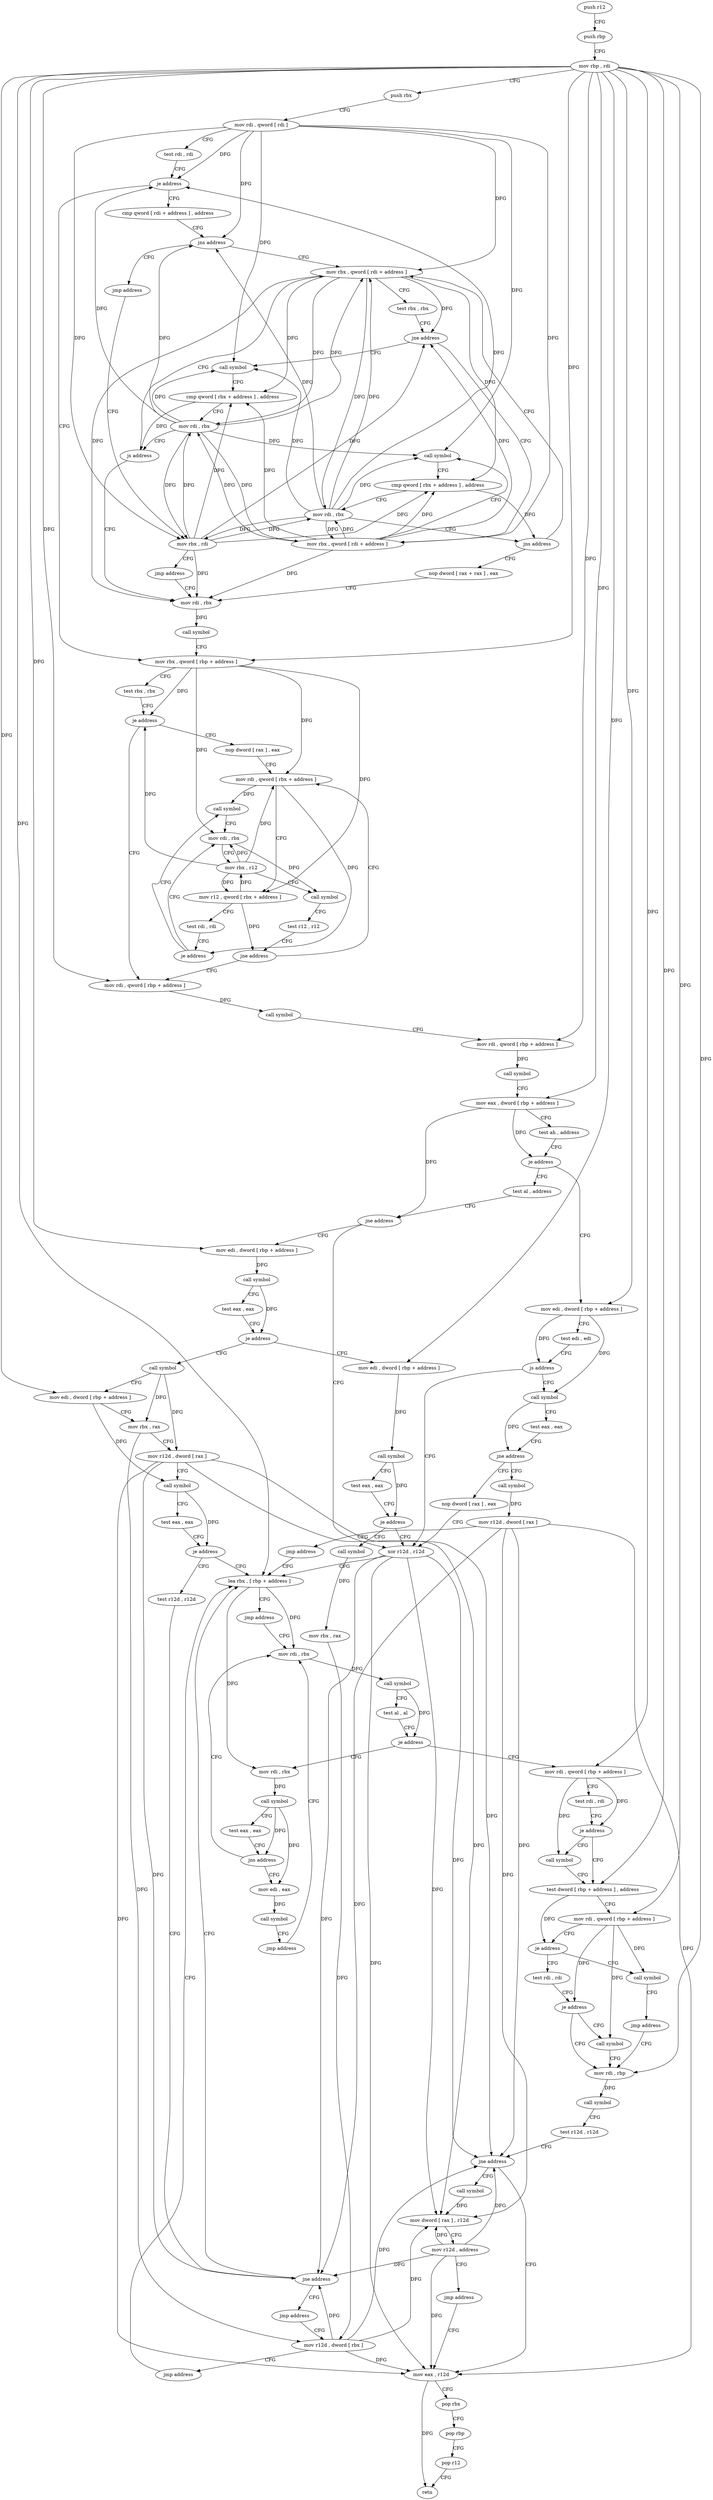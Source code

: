 digraph "func" {
"4303824" [label = "push r12" ]
"4303826" [label = "push rbp" ]
"4303827" [label = "mov rbp , rdi" ]
"4303830" [label = "push rbx" ]
"4303831" [label = "mov rdi , qword [ rdi ]" ]
"4303834" [label = "test rdi , rdi" ]
"4303837" [label = "je address" ]
"4303912" [label = "mov rbx , qword [ rbp + address ]" ]
"4303839" [label = "cmp qword [ rdi + address ] , address" ]
"4303916" [label = "test rbx , rbx" ]
"4303919" [label = "je address" ]
"4303962" [label = "mov rdi , qword [ rbp + address ]" ]
"4303921" [label = "nop dword [ rax ] , eax" ]
"4303844" [label = "jns address" ]
"4303871" [label = "mov rbx , qword [ rdi + address ]" ]
"4303846" [label = "jmp address" ]
"4303966" [label = "call symbol" ]
"4303971" [label = "mov rdi , qword [ rbp + address ]" ]
"4303975" [label = "call symbol" ]
"4303980" [label = "mov eax , dword [ rbp + address ]" ]
"4303983" [label = "test ah , address" ]
"4303986" [label = "je address" ]
"4304144" [label = "test al , address" ]
"4303992" [label = "mov edi , dword [ rbp + address ]" ]
"4303928" [label = "mov rdi , qword [ rbx + address ]" ]
"4303875" [label = "test rbx , rbx" ]
"4303878" [label = "jne address" ]
"4303856" [label = "call symbol" ]
"4303880" [label = "mov rbx , qword [ rdi + address ]" ]
"4304228" [label = "mov rbx , rdi" ]
"4304146" [label = "jne address" ]
"4304016" [label = "xor r12d , r12d" ]
"4304152" [label = "mov edi , dword [ rbp + address ]" ]
"4303995" [label = "test edi , edi" ]
"4303997" [label = "js address" ]
"4303999" [label = "call symbol" ]
"4303946" [label = "mov rdi , rbx" ]
"4303949" [label = "mov rbx , r12" ]
"4303952" [label = "call symbol" ]
"4303957" [label = "test r12 , r12" ]
"4303960" [label = "jne address" ]
"4303941" [label = "call symbol" ]
"4303861" [label = "cmp qword [ rbx + address ] , address" ]
"4303866" [label = "mov rdi , rbx" ]
"4303869" [label = "js address" ]
"4303904" [label = "mov rdi , rbx" ]
"4303884" [label = "call symbol" ]
"4303889" [label = "cmp qword [ rbx + address ] , address" ]
"4303894" [label = "mov rdi , rbx" ]
"4303897" [label = "jns address" ]
"4303899" [label = "nop dword [ rax + rax ] , eax" ]
"4304231" [label = "jmp address" ]
"4304019" [label = "lea rbx , [ rbp + address ]" ]
"4304155" [label = "call symbol" ]
"4304160" [label = "test eax , eax" ]
"4304162" [label = "je address" ]
"4304236" [label = "mov edi , dword [ rbp + address ]" ]
"4304164" [label = "call symbol" ]
"4304004" [label = "test eax , eax" ]
"4304006" [label = "jne address" ]
"4304215" [label = "call symbol" ]
"4304012" [label = "nop dword [ rax ] , eax" ]
"4303932" [label = "mov r12 , qword [ rbx + address ]" ]
"4303936" [label = "test rdi , rdi" ]
"4303939" [label = "je address" ]
"4303907" [label = "call symbol" ]
"4304044" [label = "mov rdi , rbx" ]
"4304047" [label = "call symbol" ]
"4304052" [label = "test al , al" ]
"4304054" [label = "je address" ]
"4304032" [label = "mov rdi , rbx" ]
"4304056" [label = "mov rdi , qword [ rbp + address ]" ]
"4304239" [label = "call symbol" ]
"4304244" [label = "test eax , eax" ]
"4304246" [label = "je address" ]
"4304252" [label = "call symbol" ]
"4304169" [label = "mov edi , dword [ rbp + address ]" ]
"4304172" [label = "mov rbx , rax" ]
"4304175" [label = "mov r12d , dword [ rax ]" ]
"4304178" [label = "call symbol" ]
"4304183" [label = "test eax , eax" ]
"4304185" [label = "je address" ]
"4304191" [label = "test r12d , r12d" ]
"4304220" [label = "mov r12d , dword [ rax ]" ]
"4304223" [label = "jmp address" ]
"4304035" [label = "call symbol" ]
"4304040" [label = "test eax , eax" ]
"4304042" [label = "jns address" ]
"4304128" [label = "mov edi , eax" ]
"4304060" [label = "test rdi , rdi" ]
"4304063" [label = "je address" ]
"4304070" [label = "test dword [ rbp + address ] , address" ]
"4304065" [label = "call symbol" ]
"4304257" [label = "mov rbx , rax" ]
"4304260" [label = "mov r12d , dword [ rbx ]" ]
"4304023" [label = "jmp address" ]
"4304194" [label = "jne address" ]
"4304200" [label = "jmp address" ]
"4304130" [label = "call symbol" ]
"4304135" [label = "jmp address" ]
"4304077" [label = "mov rdi , qword [ rbp + address ]" ]
"4304081" [label = "je address" ]
"4304208" [label = "call symbol" ]
"4304083" [label = "test rdi , rdi" ]
"4304213" [label = "jmp address" ]
"4304093" [label = "mov rdi , rbp" ]
"4304086" [label = "je address" ]
"4304088" [label = "call symbol" ]
"4304263" [label = "jmp address" ]
"4304096" [label = "call symbol" ]
"4304101" [label = "test r12d , r12d" ]
"4304104" [label = "jne address" ]
"4304268" [label = "call symbol" ]
"4304110" [label = "mov eax , r12d" ]
"4304273" [label = "mov dword [ rax ] , r12d" ]
"4304276" [label = "mov r12d , address" ]
"4304282" [label = "jmp address" ]
"4304113" [label = "pop rbx" ]
"4304114" [label = "pop rbp" ]
"4304115" [label = "pop r12" ]
"4304117" [label = "retn" ]
"4303824" -> "4303826" [ label = "CFG" ]
"4303826" -> "4303827" [ label = "CFG" ]
"4303827" -> "4303830" [ label = "CFG" ]
"4303827" -> "4303912" [ label = "DFG" ]
"4303827" -> "4303962" [ label = "DFG" ]
"4303827" -> "4303971" [ label = "DFG" ]
"4303827" -> "4303980" [ label = "DFG" ]
"4303827" -> "4303992" [ label = "DFG" ]
"4303827" -> "4304152" [ label = "DFG" ]
"4303827" -> "4304019" [ label = "DFG" ]
"4303827" -> "4304236" [ label = "DFG" ]
"4303827" -> "4304169" [ label = "DFG" ]
"4303827" -> "4304056" [ label = "DFG" ]
"4303827" -> "4304070" [ label = "DFG" ]
"4303827" -> "4304077" [ label = "DFG" ]
"4303827" -> "4304093" [ label = "DFG" ]
"4303830" -> "4303831" [ label = "CFG" ]
"4303831" -> "4303834" [ label = "CFG" ]
"4303831" -> "4303837" [ label = "DFG" ]
"4303831" -> "4303844" [ label = "DFG" ]
"4303831" -> "4303871" [ label = "DFG" ]
"4303831" -> "4303856" [ label = "DFG" ]
"4303831" -> "4303880" [ label = "DFG" ]
"4303831" -> "4303884" [ label = "DFG" ]
"4303831" -> "4304228" [ label = "DFG" ]
"4303834" -> "4303837" [ label = "CFG" ]
"4303837" -> "4303912" [ label = "CFG" ]
"4303837" -> "4303839" [ label = "CFG" ]
"4303912" -> "4303916" [ label = "CFG" ]
"4303912" -> "4303919" [ label = "DFG" ]
"4303912" -> "4303928" [ label = "DFG" ]
"4303912" -> "4303932" [ label = "DFG" ]
"4303912" -> "4303946" [ label = "DFG" ]
"4303839" -> "4303844" [ label = "CFG" ]
"4303916" -> "4303919" [ label = "CFG" ]
"4303919" -> "4303962" [ label = "CFG" ]
"4303919" -> "4303921" [ label = "CFG" ]
"4303962" -> "4303966" [ label = "DFG" ]
"4303921" -> "4303928" [ label = "CFG" ]
"4303844" -> "4303871" [ label = "CFG" ]
"4303844" -> "4303846" [ label = "CFG" ]
"4303871" -> "4303875" [ label = "CFG" ]
"4303871" -> "4303878" [ label = "DFG" ]
"4303871" -> "4303861" [ label = "DFG" ]
"4303871" -> "4303866" [ label = "DFG" ]
"4303871" -> "4303889" [ label = "DFG" ]
"4303871" -> "4303894" [ label = "DFG" ]
"4303871" -> "4303904" [ label = "DFG" ]
"4303846" -> "4304228" [ label = "CFG" ]
"4303966" -> "4303971" [ label = "CFG" ]
"4303971" -> "4303975" [ label = "DFG" ]
"4303975" -> "4303980" [ label = "CFG" ]
"4303980" -> "4303983" [ label = "CFG" ]
"4303980" -> "4303986" [ label = "DFG" ]
"4303980" -> "4304146" [ label = "DFG" ]
"4303983" -> "4303986" [ label = "CFG" ]
"4303986" -> "4304144" [ label = "CFG" ]
"4303986" -> "4303992" [ label = "CFG" ]
"4304144" -> "4304146" [ label = "CFG" ]
"4303992" -> "4303995" [ label = "CFG" ]
"4303992" -> "4303997" [ label = "DFG" ]
"4303992" -> "4303999" [ label = "DFG" ]
"4303928" -> "4303932" [ label = "CFG" ]
"4303928" -> "4303939" [ label = "DFG" ]
"4303928" -> "4303941" [ label = "DFG" ]
"4303875" -> "4303878" [ label = "CFG" ]
"4303878" -> "4303856" [ label = "CFG" ]
"4303878" -> "4303880" [ label = "CFG" ]
"4303856" -> "4303861" [ label = "CFG" ]
"4303880" -> "4303884" [ label = "CFG" ]
"4303880" -> "4303878" [ label = "DFG" ]
"4303880" -> "4303861" [ label = "DFG" ]
"4303880" -> "4303866" [ label = "DFG" ]
"4303880" -> "4303889" [ label = "DFG" ]
"4303880" -> "4303894" [ label = "DFG" ]
"4303880" -> "4303904" [ label = "DFG" ]
"4304228" -> "4304231" [ label = "CFG" ]
"4304228" -> "4303878" [ label = "DFG" ]
"4304228" -> "4303861" [ label = "DFG" ]
"4304228" -> "4303866" [ label = "DFG" ]
"4304228" -> "4303889" [ label = "DFG" ]
"4304228" -> "4303894" [ label = "DFG" ]
"4304228" -> "4303904" [ label = "DFG" ]
"4304146" -> "4304016" [ label = "CFG" ]
"4304146" -> "4304152" [ label = "CFG" ]
"4304016" -> "4304019" [ label = "CFG" ]
"4304016" -> "4304194" [ label = "DFG" ]
"4304016" -> "4304104" [ label = "DFG" ]
"4304016" -> "4304273" [ label = "DFG" ]
"4304016" -> "4304110" [ label = "DFG" ]
"4304152" -> "4304155" [ label = "DFG" ]
"4303995" -> "4303997" [ label = "CFG" ]
"4303997" -> "4304016" [ label = "CFG" ]
"4303997" -> "4303999" [ label = "CFG" ]
"4303999" -> "4304004" [ label = "CFG" ]
"4303999" -> "4304006" [ label = "DFG" ]
"4303946" -> "4303949" [ label = "CFG" ]
"4303946" -> "4303952" [ label = "DFG" ]
"4303949" -> "4303952" [ label = "CFG" ]
"4303949" -> "4303919" [ label = "DFG" ]
"4303949" -> "4303928" [ label = "DFG" ]
"4303949" -> "4303932" [ label = "DFG" ]
"4303949" -> "4303946" [ label = "DFG" ]
"4303952" -> "4303957" [ label = "CFG" ]
"4303957" -> "4303960" [ label = "CFG" ]
"4303960" -> "4303928" [ label = "CFG" ]
"4303960" -> "4303962" [ label = "CFG" ]
"4303941" -> "4303946" [ label = "CFG" ]
"4303861" -> "4303866" [ label = "CFG" ]
"4303861" -> "4303869" [ label = "DFG" ]
"4303866" -> "4303869" [ label = "CFG" ]
"4303866" -> "4303837" [ label = "DFG" ]
"4303866" -> "4303844" [ label = "DFG" ]
"4303866" -> "4303871" [ label = "DFG" ]
"4303866" -> "4303856" [ label = "DFG" ]
"4303866" -> "4303880" [ label = "DFG" ]
"4303866" -> "4303884" [ label = "DFG" ]
"4303866" -> "4304228" [ label = "DFG" ]
"4303869" -> "4303904" [ label = "CFG" ]
"4303869" -> "4303871" [ label = "CFG" ]
"4303904" -> "4303907" [ label = "DFG" ]
"4303884" -> "4303889" [ label = "CFG" ]
"4303889" -> "4303894" [ label = "CFG" ]
"4303889" -> "4303897" [ label = "DFG" ]
"4303894" -> "4303897" [ label = "CFG" ]
"4303894" -> "4303837" [ label = "DFG" ]
"4303894" -> "4303844" [ label = "DFG" ]
"4303894" -> "4303871" [ label = "DFG" ]
"4303894" -> "4303856" [ label = "DFG" ]
"4303894" -> "4303880" [ label = "DFG" ]
"4303894" -> "4303884" [ label = "DFG" ]
"4303894" -> "4304228" [ label = "DFG" ]
"4303897" -> "4303871" [ label = "CFG" ]
"4303897" -> "4303899" [ label = "CFG" ]
"4303899" -> "4303904" [ label = "CFG" ]
"4304231" -> "4303904" [ label = "CFG" ]
"4304019" -> "4304023" [ label = "CFG" ]
"4304019" -> "4304044" [ label = "DFG" ]
"4304019" -> "4304032" [ label = "DFG" ]
"4304155" -> "4304160" [ label = "CFG" ]
"4304155" -> "4304162" [ label = "DFG" ]
"4304160" -> "4304162" [ label = "CFG" ]
"4304162" -> "4304236" [ label = "CFG" ]
"4304162" -> "4304164" [ label = "CFG" ]
"4304236" -> "4304239" [ label = "DFG" ]
"4304164" -> "4304169" [ label = "CFG" ]
"4304164" -> "4304172" [ label = "DFG" ]
"4304164" -> "4304175" [ label = "DFG" ]
"4304004" -> "4304006" [ label = "CFG" ]
"4304006" -> "4304215" [ label = "CFG" ]
"4304006" -> "4304012" [ label = "CFG" ]
"4304215" -> "4304220" [ label = "DFG" ]
"4304012" -> "4304016" [ label = "CFG" ]
"4303932" -> "4303936" [ label = "CFG" ]
"4303932" -> "4303949" [ label = "DFG" ]
"4303932" -> "4303960" [ label = "DFG" ]
"4303936" -> "4303939" [ label = "CFG" ]
"4303939" -> "4303946" [ label = "CFG" ]
"4303939" -> "4303941" [ label = "CFG" ]
"4303907" -> "4303912" [ label = "CFG" ]
"4304044" -> "4304047" [ label = "DFG" ]
"4304047" -> "4304052" [ label = "CFG" ]
"4304047" -> "4304054" [ label = "DFG" ]
"4304052" -> "4304054" [ label = "CFG" ]
"4304054" -> "4304032" [ label = "CFG" ]
"4304054" -> "4304056" [ label = "CFG" ]
"4304032" -> "4304035" [ label = "DFG" ]
"4304056" -> "4304060" [ label = "CFG" ]
"4304056" -> "4304063" [ label = "DFG" ]
"4304056" -> "4304065" [ label = "DFG" ]
"4304239" -> "4304244" [ label = "CFG" ]
"4304239" -> "4304246" [ label = "DFG" ]
"4304244" -> "4304246" [ label = "CFG" ]
"4304246" -> "4304016" [ label = "CFG" ]
"4304246" -> "4304252" [ label = "CFG" ]
"4304252" -> "4304257" [ label = "DFG" ]
"4304169" -> "4304172" [ label = "CFG" ]
"4304169" -> "4304178" [ label = "DFG" ]
"4304172" -> "4304175" [ label = "CFG" ]
"4304172" -> "4304260" [ label = "DFG" ]
"4304175" -> "4304178" [ label = "CFG" ]
"4304175" -> "4304194" [ label = "DFG" ]
"4304175" -> "4304104" [ label = "DFG" ]
"4304175" -> "4304273" [ label = "DFG" ]
"4304175" -> "4304110" [ label = "DFG" ]
"4304178" -> "4304183" [ label = "CFG" ]
"4304178" -> "4304185" [ label = "DFG" ]
"4304183" -> "4304185" [ label = "CFG" ]
"4304185" -> "4304019" [ label = "CFG" ]
"4304185" -> "4304191" [ label = "CFG" ]
"4304191" -> "4304194" [ label = "CFG" ]
"4304220" -> "4304223" [ label = "CFG" ]
"4304220" -> "4304194" [ label = "DFG" ]
"4304220" -> "4304104" [ label = "DFG" ]
"4304220" -> "4304273" [ label = "DFG" ]
"4304220" -> "4304110" [ label = "DFG" ]
"4304223" -> "4304019" [ label = "CFG" ]
"4304035" -> "4304040" [ label = "CFG" ]
"4304035" -> "4304042" [ label = "DFG" ]
"4304035" -> "4304128" [ label = "DFG" ]
"4304040" -> "4304042" [ label = "CFG" ]
"4304042" -> "4304128" [ label = "CFG" ]
"4304042" -> "4304044" [ label = "CFG" ]
"4304128" -> "4304130" [ label = "DFG" ]
"4304060" -> "4304063" [ label = "CFG" ]
"4304063" -> "4304070" [ label = "CFG" ]
"4304063" -> "4304065" [ label = "CFG" ]
"4304070" -> "4304077" [ label = "CFG" ]
"4304070" -> "4304081" [ label = "DFG" ]
"4304065" -> "4304070" [ label = "CFG" ]
"4304257" -> "4304260" [ label = "DFG" ]
"4304260" -> "4304263" [ label = "CFG" ]
"4304260" -> "4304194" [ label = "DFG" ]
"4304260" -> "4304104" [ label = "DFG" ]
"4304260" -> "4304273" [ label = "DFG" ]
"4304260" -> "4304110" [ label = "DFG" ]
"4304023" -> "4304044" [ label = "CFG" ]
"4304194" -> "4304019" [ label = "CFG" ]
"4304194" -> "4304200" [ label = "CFG" ]
"4304200" -> "4304260" [ label = "CFG" ]
"4304130" -> "4304135" [ label = "CFG" ]
"4304135" -> "4304044" [ label = "CFG" ]
"4304077" -> "4304081" [ label = "CFG" ]
"4304077" -> "4304208" [ label = "DFG" ]
"4304077" -> "4304086" [ label = "DFG" ]
"4304077" -> "4304088" [ label = "DFG" ]
"4304081" -> "4304208" [ label = "CFG" ]
"4304081" -> "4304083" [ label = "CFG" ]
"4304208" -> "4304213" [ label = "CFG" ]
"4304083" -> "4304086" [ label = "CFG" ]
"4304213" -> "4304093" [ label = "CFG" ]
"4304093" -> "4304096" [ label = "DFG" ]
"4304086" -> "4304093" [ label = "CFG" ]
"4304086" -> "4304088" [ label = "CFG" ]
"4304088" -> "4304093" [ label = "CFG" ]
"4304263" -> "4304019" [ label = "CFG" ]
"4304096" -> "4304101" [ label = "CFG" ]
"4304101" -> "4304104" [ label = "CFG" ]
"4304104" -> "4304268" [ label = "CFG" ]
"4304104" -> "4304110" [ label = "CFG" ]
"4304268" -> "4304273" [ label = "DFG" ]
"4304110" -> "4304113" [ label = "CFG" ]
"4304110" -> "4304117" [ label = "DFG" ]
"4304273" -> "4304276" [ label = "CFG" ]
"4304276" -> "4304282" [ label = "CFG" ]
"4304276" -> "4304194" [ label = "DFG" ]
"4304276" -> "4304104" [ label = "DFG" ]
"4304276" -> "4304273" [ label = "DFG" ]
"4304276" -> "4304110" [ label = "DFG" ]
"4304282" -> "4304110" [ label = "CFG" ]
"4304113" -> "4304114" [ label = "CFG" ]
"4304114" -> "4304115" [ label = "CFG" ]
"4304115" -> "4304117" [ label = "CFG" ]
}
